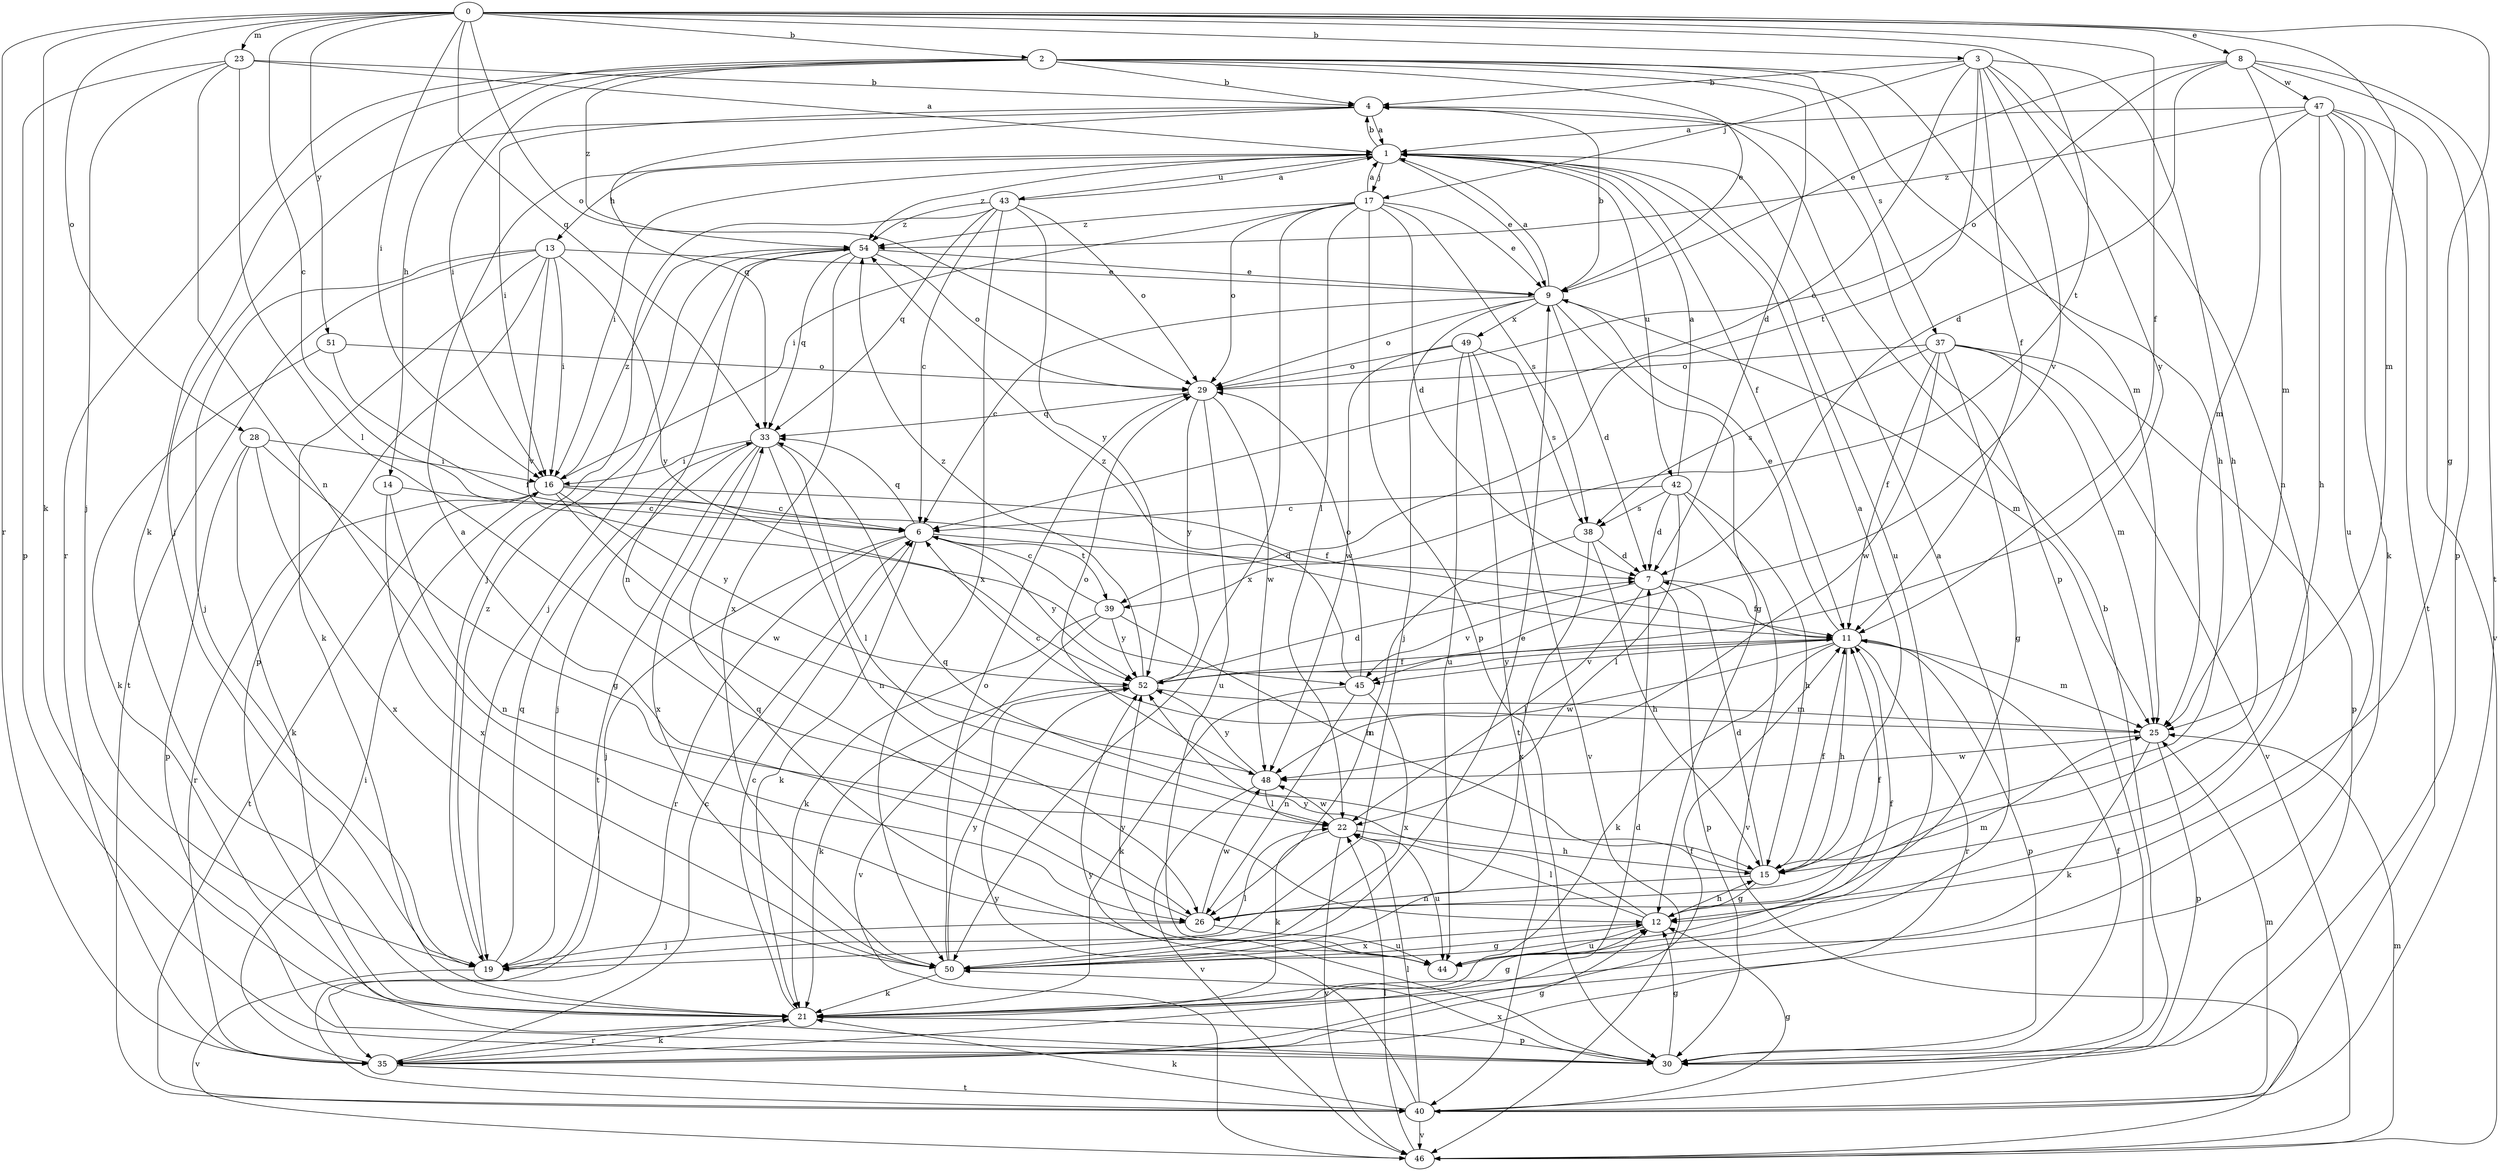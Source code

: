 strict digraph  {
0;
1;
2;
3;
4;
6;
7;
8;
9;
11;
12;
13;
14;
15;
16;
17;
19;
21;
22;
23;
25;
26;
28;
29;
30;
33;
35;
37;
38;
39;
40;
42;
43;
44;
45;
46;
47;
48;
49;
50;
51;
52;
54;
0 -> 2  [label=b];
0 -> 3  [label=b];
0 -> 6  [label=c];
0 -> 8  [label=e];
0 -> 11  [label=f];
0 -> 12  [label=g];
0 -> 16  [label=i];
0 -> 21  [label=k];
0 -> 23  [label=m];
0 -> 25  [label=m];
0 -> 28  [label=o];
0 -> 29  [label=o];
0 -> 33  [label=q];
0 -> 35  [label=r];
0 -> 39  [label=t];
0 -> 51  [label=y];
1 -> 4  [label=b];
1 -> 9  [label=e];
1 -> 11  [label=f];
1 -> 13  [label=h];
1 -> 16  [label=i];
1 -> 17  [label=j];
1 -> 42  [label=u];
1 -> 43  [label=u];
1 -> 44  [label=u];
1 -> 54  [label=z];
2 -> 4  [label=b];
2 -> 7  [label=d];
2 -> 9  [label=e];
2 -> 14  [label=h];
2 -> 15  [label=h];
2 -> 16  [label=i];
2 -> 21  [label=k];
2 -> 25  [label=m];
2 -> 35  [label=r];
2 -> 37  [label=s];
2 -> 54  [label=z];
3 -> 4  [label=b];
3 -> 6  [label=c];
3 -> 11  [label=f];
3 -> 15  [label=h];
3 -> 17  [label=j];
3 -> 26  [label=n];
3 -> 39  [label=t];
3 -> 45  [label=v];
3 -> 52  [label=y];
4 -> 1  [label=a];
4 -> 16  [label=i];
4 -> 19  [label=j];
4 -> 30  [label=p];
4 -> 33  [label=q];
6 -> 7  [label=d];
6 -> 19  [label=j];
6 -> 21  [label=k];
6 -> 33  [label=q];
6 -> 35  [label=r];
6 -> 39  [label=t];
6 -> 52  [label=y];
7 -> 11  [label=f];
7 -> 22  [label=l];
7 -> 30  [label=p];
7 -> 45  [label=v];
8 -> 7  [label=d];
8 -> 9  [label=e];
8 -> 25  [label=m];
8 -> 29  [label=o];
8 -> 30  [label=p];
8 -> 40  [label=t];
8 -> 47  [label=w];
9 -> 1  [label=a];
9 -> 4  [label=b];
9 -> 6  [label=c];
9 -> 7  [label=d];
9 -> 12  [label=g];
9 -> 19  [label=j];
9 -> 25  [label=m];
9 -> 29  [label=o];
9 -> 49  [label=x];
11 -> 9  [label=e];
11 -> 15  [label=h];
11 -> 21  [label=k];
11 -> 25  [label=m];
11 -> 30  [label=p];
11 -> 35  [label=r];
11 -> 45  [label=v];
11 -> 48  [label=w];
11 -> 52  [label=y];
12 -> 11  [label=f];
12 -> 15  [label=h];
12 -> 22  [label=l];
12 -> 44  [label=u];
12 -> 50  [label=x];
12 -> 52  [label=y];
13 -> 9  [label=e];
13 -> 16  [label=i];
13 -> 19  [label=j];
13 -> 21  [label=k];
13 -> 30  [label=p];
13 -> 40  [label=t];
13 -> 45  [label=v];
13 -> 52  [label=y];
14 -> 6  [label=c];
14 -> 26  [label=n];
14 -> 50  [label=x];
15 -> 1  [label=a];
15 -> 7  [label=d];
15 -> 11  [label=f];
15 -> 12  [label=g];
15 -> 26  [label=n];
15 -> 33  [label=q];
16 -> 6  [label=c];
16 -> 11  [label=f];
16 -> 35  [label=r];
16 -> 40  [label=t];
16 -> 48  [label=w];
16 -> 52  [label=y];
16 -> 54  [label=z];
17 -> 1  [label=a];
17 -> 7  [label=d];
17 -> 9  [label=e];
17 -> 16  [label=i];
17 -> 22  [label=l];
17 -> 29  [label=o];
17 -> 30  [label=p];
17 -> 38  [label=s];
17 -> 50  [label=x];
17 -> 54  [label=z];
19 -> 22  [label=l];
19 -> 33  [label=q];
19 -> 46  [label=v];
19 -> 54  [label=z];
21 -> 6  [label=c];
21 -> 12  [label=g];
21 -> 30  [label=p];
21 -> 35  [label=r];
22 -> 15  [label=h];
22 -> 21  [label=k];
22 -> 44  [label=u];
22 -> 46  [label=v];
22 -> 48  [label=w];
23 -> 1  [label=a];
23 -> 4  [label=b];
23 -> 19  [label=j];
23 -> 22  [label=l];
23 -> 26  [label=n];
23 -> 30  [label=p];
25 -> 6  [label=c];
25 -> 21  [label=k];
25 -> 30  [label=p];
25 -> 48  [label=w];
26 -> 1  [label=a];
26 -> 19  [label=j];
26 -> 25  [label=m];
26 -> 44  [label=u];
26 -> 48  [label=w];
28 -> 12  [label=g];
28 -> 16  [label=i];
28 -> 21  [label=k];
28 -> 30  [label=p];
28 -> 50  [label=x];
29 -> 33  [label=q];
29 -> 44  [label=u];
29 -> 48  [label=w];
29 -> 52  [label=y];
30 -> 11  [label=f];
30 -> 12  [label=g];
30 -> 50  [label=x];
30 -> 52  [label=y];
33 -> 16  [label=i];
33 -> 19  [label=j];
33 -> 22  [label=l];
33 -> 26  [label=n];
33 -> 40  [label=t];
33 -> 50  [label=x];
35 -> 6  [label=c];
35 -> 7  [label=d];
35 -> 11  [label=f];
35 -> 12  [label=g];
35 -> 16  [label=i];
35 -> 21  [label=k];
35 -> 40  [label=t];
37 -> 11  [label=f];
37 -> 12  [label=g];
37 -> 25  [label=m];
37 -> 29  [label=o];
37 -> 30  [label=p];
37 -> 38  [label=s];
37 -> 46  [label=v];
37 -> 48  [label=w];
38 -> 7  [label=d];
38 -> 15  [label=h];
38 -> 26  [label=n];
38 -> 50  [label=x];
39 -> 6  [label=c];
39 -> 15  [label=h];
39 -> 21  [label=k];
39 -> 46  [label=v];
39 -> 52  [label=y];
40 -> 4  [label=b];
40 -> 12  [label=g];
40 -> 21  [label=k];
40 -> 22  [label=l];
40 -> 25  [label=m];
40 -> 46  [label=v];
40 -> 52  [label=y];
42 -> 1  [label=a];
42 -> 6  [label=c];
42 -> 7  [label=d];
42 -> 15  [label=h];
42 -> 22  [label=l];
42 -> 38  [label=s];
42 -> 46  [label=v];
43 -> 1  [label=a];
43 -> 6  [label=c];
43 -> 19  [label=j];
43 -> 29  [label=o];
43 -> 33  [label=q];
43 -> 50  [label=x];
43 -> 52  [label=y];
43 -> 54  [label=z];
44 -> 1  [label=a];
44 -> 33  [label=q];
44 -> 52  [label=y];
45 -> 21  [label=k];
45 -> 26  [label=n];
45 -> 29  [label=o];
45 -> 50  [label=x];
45 -> 54  [label=z];
46 -> 22  [label=l];
46 -> 25  [label=m];
47 -> 1  [label=a];
47 -> 15  [label=h];
47 -> 21  [label=k];
47 -> 25  [label=m];
47 -> 40  [label=t];
47 -> 44  [label=u];
47 -> 46  [label=v];
47 -> 54  [label=z];
48 -> 22  [label=l];
48 -> 29  [label=o];
48 -> 46  [label=v];
48 -> 52  [label=y];
49 -> 29  [label=o];
49 -> 38  [label=s];
49 -> 40  [label=t];
49 -> 44  [label=u];
49 -> 46  [label=v];
49 -> 48  [label=w];
50 -> 9  [label=e];
50 -> 11  [label=f];
50 -> 12  [label=g];
50 -> 21  [label=k];
50 -> 29  [label=o];
50 -> 52  [label=y];
51 -> 11  [label=f];
51 -> 21  [label=k];
51 -> 29  [label=o];
52 -> 7  [label=d];
52 -> 11  [label=f];
52 -> 21  [label=k];
52 -> 25  [label=m];
52 -> 54  [label=z];
54 -> 9  [label=e];
54 -> 19  [label=j];
54 -> 26  [label=n];
54 -> 29  [label=o];
54 -> 33  [label=q];
54 -> 50  [label=x];
}
